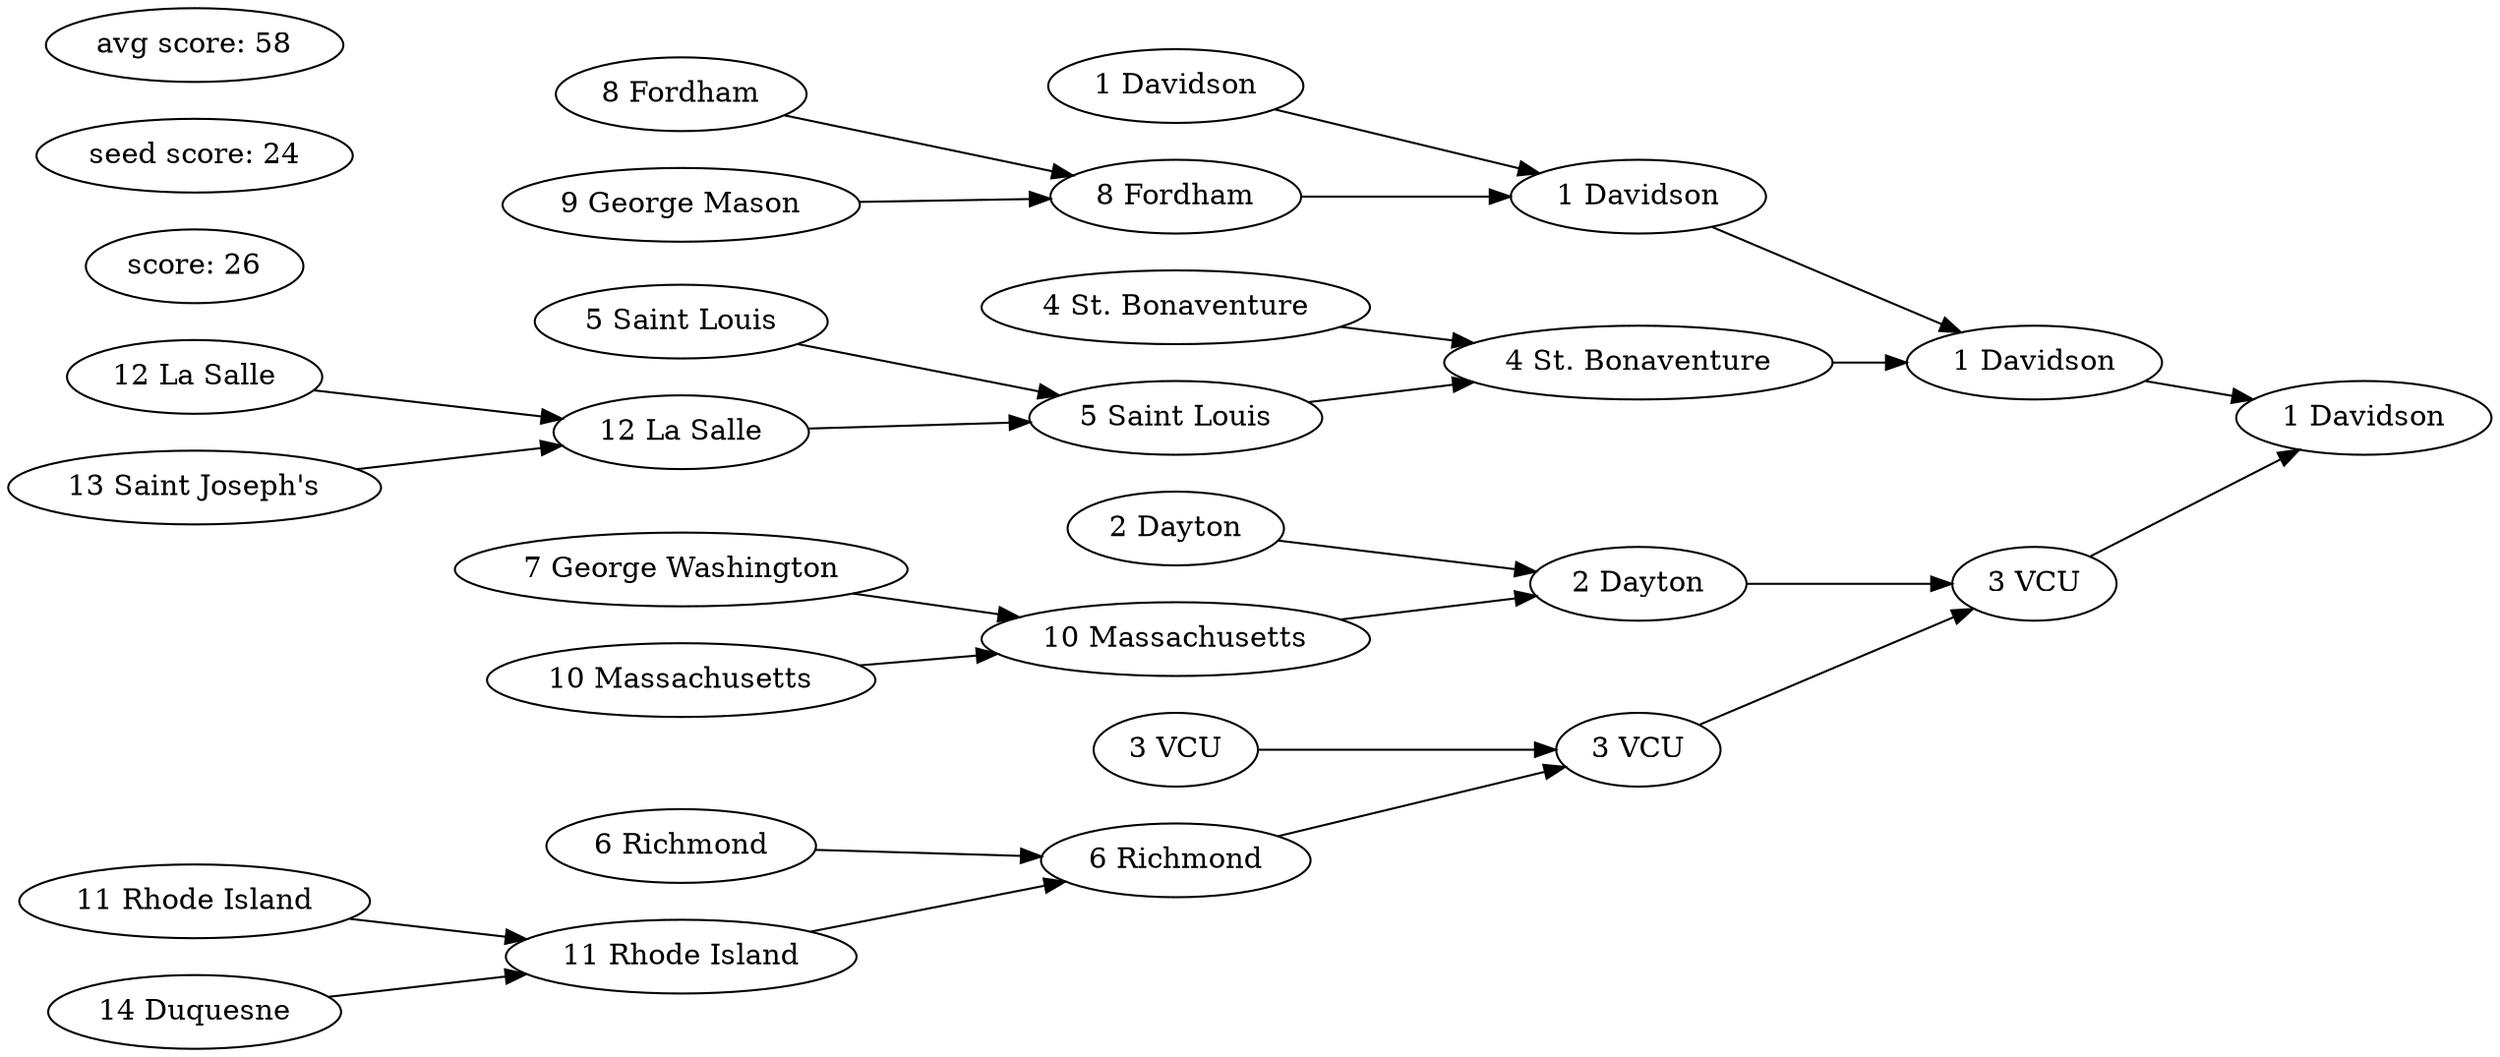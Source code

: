 digraph {
graph [rankdir=LR];"t1" [label="1 Davidson"];
"t2" [label="1 Davidson"];
"t3" [label="1 Davidson"];
"t4" [label="1 Davidson"];
"t5" [label="8 Fordham"];
"t6" [label="8 Fordham"];
"t7" [label="9 George Mason"];
"t6" -> "t5";
"t7" -> "t5";
"t4" -> "t3";
"t5" -> "t3";
"t8" [label="4 St. Bonaventure"];
"t9" [label="4 St. Bonaventure"];
"t10" [label="5 Saint Louis"];
"t11" [label="5 Saint Louis"];
"t12" [label="12 La Salle"];
"t13" [label="12 La Salle"];
"t14" [label="13 Saint Joseph's"];
"t13" -> "t12";
"t14" -> "t12";
"t11" -> "t10";
"t12" -> "t10";
"t9" -> "t8";
"t10" -> "t8";
"t3" -> "t2";
"t8" -> "t2";
"t15" [label="3 VCU"];
"t16" [label="2 Dayton"];
"t17" [label="2 Dayton"];
"t18" [label="10 Massachusetts"];
"t19" [label="7 George Washington"];
"t20" [label="10 Massachusetts"];
"t19" -> "t18";
"t20" -> "t18";
"t17" -> "t16";
"t18" -> "t16";
"t21" [label="3 VCU"];
"t22" [label="3 VCU"];
"t23" [label="6 Richmond"];
"t24" [label="6 Richmond"];
"t25" [label="11 Rhode Island"];
"t26" [label="11 Rhode Island"];
"t27" [label="14 Duquesne"];
"t26" -> "t25";
"t27" -> "t25";
"t24" -> "t23";
"t25" -> "t23";
"t22" -> "t21";
"t23" -> "t21";
"t16" -> "t15";
"t21" -> "t15";
"t2" -> "t1";
"t15" -> "t1";
score [label="score: 26"];
seed [label="seed score: 24"];
max [label="avg score: 58"];
}
